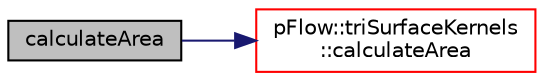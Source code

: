 digraph "calculateArea"
{
 // LATEX_PDF_SIZE
  edge [fontname="Helvetica",fontsize="10",labelfontname="Helvetica",labelfontsize="10"];
  node [fontname="Helvetica",fontsize="10",shape=record];
  rankdir="LR";
  Node1 [label="calculateArea",height=0.2,width=0.4,color="black", fillcolor="grey75", style="filled", fontcolor="black",tooltip=" "];
  Node1 -> Node2 [color="midnightblue",fontsize="10",style="solid",fontname="Helvetica"];
  Node2 [label="pFlow::triSurfaceKernels\l::calculateArea",height=0.2,width=0.4,color="red", fillcolor="white", style="filled",URL="$namespacepFlow_1_1triSurfaceKernels.html#a595d3fa281acdc5f6a352b43cc732716",tooltip=" "];
}
